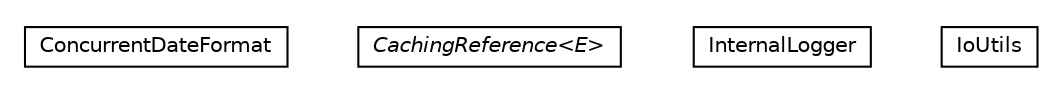 #!/usr/local/bin/dot
#
# Class diagram 
# Generated by UMLGraph version R5_6-24-gf6e263 (http://www.umlgraph.org/)
#

digraph G {
	edge [fontname="Helvetica",fontsize=10,labelfontname="Helvetica",labelfontsize=10];
	node [fontname="Helvetica",fontsize=10,shape=plaintext];
	nodesep=0.25;
	ranksep=0.5;
	// com.cloudbees.syslog.util.ConcurrentDateFormat
	c653738 [label=<<table title="com.cloudbees.syslog.util.ConcurrentDateFormat" border="0" cellborder="1" cellspacing="0" cellpadding="2" port="p" href="./ConcurrentDateFormat.html">
		<tr><td><table border="0" cellspacing="0" cellpadding="1">
<tr><td align="center" balign="center"> ConcurrentDateFormat </td></tr>
		</table></td></tr>
		</table>>, URL="./ConcurrentDateFormat.html", fontname="Helvetica", fontcolor="black", fontsize=10.0];
	// com.cloudbees.syslog.util.CachingReference<E>
	c653739 [label=<<table title="com.cloudbees.syslog.util.CachingReference" border="0" cellborder="1" cellspacing="0" cellpadding="2" port="p" href="./CachingReference.html">
		<tr><td><table border="0" cellspacing="0" cellpadding="1">
<tr><td align="center" balign="center"><font face="Helvetica-Oblique"> CachingReference&lt;E&gt; </font></td></tr>
		</table></td></tr>
		</table>>, URL="./CachingReference.html", fontname="Helvetica", fontcolor="black", fontsize=10.0];
	// com.cloudbees.syslog.util.InternalLogger
	c653740 [label=<<table title="com.cloudbees.syslog.util.InternalLogger" border="0" cellborder="1" cellspacing="0" cellpadding="2" port="p" href="./InternalLogger.html">
		<tr><td><table border="0" cellspacing="0" cellpadding="1">
<tr><td align="center" balign="center"> InternalLogger </td></tr>
		</table></td></tr>
		</table>>, URL="./InternalLogger.html", fontname="Helvetica", fontcolor="black", fontsize=10.0];
	// com.cloudbees.syslog.util.IoUtils
	c653741 [label=<<table title="com.cloudbees.syslog.util.IoUtils" border="0" cellborder="1" cellspacing="0" cellpadding="2" port="p" href="./IoUtils.html">
		<tr><td><table border="0" cellspacing="0" cellpadding="1">
<tr><td align="center" balign="center"> IoUtils </td></tr>
		</table></td></tr>
		</table>>, URL="./IoUtils.html", fontname="Helvetica", fontcolor="black", fontsize=10.0];
}

